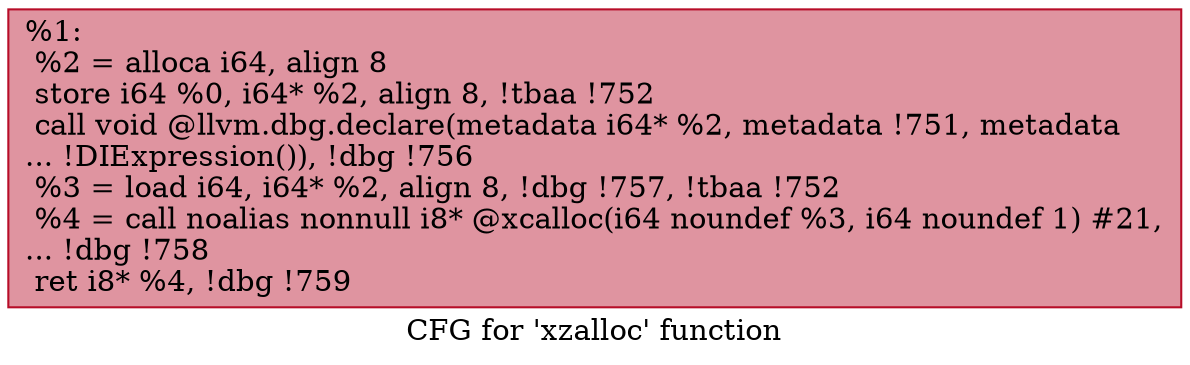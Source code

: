 digraph "CFG for 'xzalloc' function" {
	label="CFG for 'xzalloc' function";

	Node0x1160890 [shape=record,color="#b70d28ff", style=filled, fillcolor="#b70d2870",label="{%1:\l  %2 = alloca i64, align 8\l  store i64 %0, i64* %2, align 8, !tbaa !752\l  call void @llvm.dbg.declare(metadata i64* %2, metadata !751, metadata\l... !DIExpression()), !dbg !756\l  %3 = load i64, i64* %2, align 8, !dbg !757, !tbaa !752\l  %4 = call noalias nonnull i8* @xcalloc(i64 noundef %3, i64 noundef 1) #21,\l... !dbg !758\l  ret i8* %4, !dbg !759\l}"];
}
